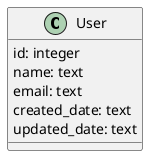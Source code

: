 @startuml
class User {
    id: integer
    name: text
    email: text
    created_date: text
    updated_date: text
}
@enduml